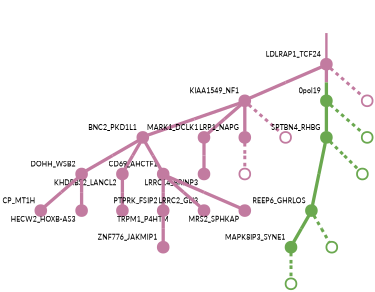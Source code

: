 strict digraph  {
graph[splines=false]; nodesep=0.7; rankdir=TB; ranksep=0.6; forcelabels=true; dpi=600; size=2.5;
0 [color="#c27ba0ff", fillcolor="#c27ba0ff", fixedsize=true, fontname=Lato, fontsize="12pt", height="0.25", label="", penwidth=3, shape=circle, style=filled, xlabel=LDLRAP1_TCF24];
3 [color="#c27ba0ff", fillcolor="#c27ba0ff", fixedsize=true, fontname=Lato, fontsize="12pt", height="0.25", label="", penwidth=3, shape=circle, style=filled, xlabel=KIAA1549_NF1];
19 [color="#6aa84fff", fillcolor="#6aa84fff", fixedsize=true, fontname=Lato, fontsize="12pt", height="0.25", label="", penwidth=3, shape=circle, style=filled, xlabel="0pol19"];
24 [color="#c27ba0ff", fillcolor="#c27ba0ff", fixedsize=true, fontname=Lato, fontsize="12pt", height="0.25", label="", penwidth=3, shape=circle, style=solid, xlabel=""];
1 [color="#6aa84fff", fillcolor="#6aa84fff", fixedsize=true, fontname=Lato, fontsize="12pt", height="0.25", label="", penwidth=3, shape=circle, style=filled, xlabel=REEP6_GHRLOS];
14 [color="#6aa84fff", fillcolor="#6aa84fff", fixedsize=true, fontname=Lato, fontsize="12pt", height="0.25", label="", penwidth=3, shape=circle, style=filled, xlabel=MAPK8IP3_SYNE1];
21 [color="#6aa84fff", fillcolor="#6aa84fff", fixedsize=true, fontname=Lato, fontsize="12pt", height="0.25", label="", penwidth=3, shape=circle, style=solid, xlabel=""];
2 [color="#6aa84fff", fillcolor="#6aa84fff", fixedsize=true, fontname=Lato, fontsize="12pt", height="0.25", label="", penwidth=3, shape=circle, style=filled, xlabel=SPTBN4_RHBG];
22 [color="#6aa84fff", fillcolor="#6aa84fff", fixedsize=true, fontname=Lato, fontsize="12pt", height="0.25", label="", penwidth=3, shape=circle, style=solid, xlabel=""];
5 [color="#c27ba0ff", fillcolor="#c27ba0ff", fixedsize=true, fontname=Lato, fontsize="12pt", height="0.25", label="", penwidth=3, shape=circle, style=filled, xlabel=BNC2_PKD1L1];
7 [color="#c27ba0ff", fillcolor="#c27ba0ff", fixedsize=true, fontname=Lato, fontsize="12pt", height="0.25", label="", penwidth=3, shape=circle, style=filled, xlabel=MARK1_DCLK1];
12 [color="#c27ba0ff", fillcolor="#c27ba0ff", fixedsize=true, fontname=Lato, fontsize="12pt", height="0.25", label="", penwidth=3, shape=circle, style=filled, xlabel=LRP1_NAPG];
25 [color="#c27ba0ff", fillcolor="#c27ba0ff", fixedsize=true, fontname=Lato, fontsize="12pt", height="0.25", label="", penwidth=3, shape=circle, style=solid, xlabel=""];
8 [color="#c27ba0ff", fillcolor="#c27ba0ff", fixedsize=true, fontname=Lato, fontsize="12pt", height="0.25", label="", penwidth=3, shape=circle, style=filled, xlabel=DOHH_WSB2];
9 [color="#c27ba0ff", fillcolor="#c27ba0ff", fixedsize=true, fontname=Lato, fontsize="12pt", height="0.25", label="", penwidth=3, shape=circle, style=filled, xlabel=KHDRBS2_LANCL2];
11 [color="#c27ba0ff", fillcolor="#c27ba0ff", fixedsize=true, fontname=Lato, fontsize="12pt", height="0.25", label="", penwidth=3, shape=circle, style=filled, xlabel=CD69_AHCTF1];
6 [color="#c27ba0ff", fillcolor="#c27ba0ff", fixedsize=true, fontname=Lato, fontsize="12pt", height="0.25", label="", penwidth=3, shape=circle, style=filled, xlabel=PTPRK_FSIP2];
13 [color="#c27ba0ff", fillcolor="#c27ba0ff", fixedsize=true, fontname=Lato, fontsize="12pt", height="0.25", label="", penwidth=3, shape=circle, style=filled, xlabel=ZNF776_JAKMIP1];
4 [color="#c27ba0ff", fillcolor="#c27ba0ff", fixedsize=true, fontname=Lato, fontsize="12pt", height="0.25", label="", penwidth=3, shape=circle, style=filled, xlabel=LRRC14_BRINP3];
10 [color="#c27ba0ff", fillcolor="#c27ba0ff", fixedsize=true, fontname=Lato, fontsize="12pt", height="0.25", label="", penwidth=3, shape=circle, style=filled, xlabel=CP_MT1H];
18 [color="#c27ba0ff", fillcolor="#c27ba0ff", fixedsize=true, fontname=Lato, fontsize="12pt", height="0.25", label="", penwidth=3, shape=circle, style=filled, xlabel="HECW2_HOXB-AS3"];
15 [color="#c27ba0ff", fillcolor="#c27ba0ff", fixedsize=true, fontname=Lato, fontsize="12pt", height="0.25", label="", penwidth=3, shape=circle, style=filled, xlabel=TRPM1_P4HTM];
16 [color="#c27ba0ff", fillcolor="#c27ba0ff", fixedsize=true, fontname=Lato, fontsize="12pt", height="0.25", label="", penwidth=3, shape=circle, style=filled, xlabel=LRRC2_GLI3];
17 [color="#c27ba0ff", fillcolor="#c27ba0ff", fixedsize=true, fontname=Lato, fontsize="12pt", height="0.25", label="", penwidth=3, shape=circle, style=filled, xlabel=MRS2_SPHKAP];
26 [color="#c27ba0ff", fillcolor="#c27ba0ff", fixedsize=true, fontname=Lato, fontsize="12pt", height="0.25", label="", penwidth=3, shape=circle, style=solid, xlabel=""];
23 [color="#6aa84fff", fillcolor="#6aa84fff", fixedsize=true, fontname=Lato, fontsize="12pt", height="0.25", label="", penwidth=3, shape=circle, style=solid, xlabel=""];
20 [color="#6aa84fff", fillcolor="#6aa84fff", fixedsize=true, fontname=Lato, fontsize="12pt", height="0.25", label="", penwidth=3, shape=circle, style=solid, xlabel=""];
normal [label="", penwidth=3, style=invis, xlabel=LDLRAP1_TCF24];
0 -> 3  [arrowsize=0, color="#c27ba0ff;0.5:#c27ba0ff", minlen="1.0", penwidth="5.5", style=solid];
0 -> 19  [arrowsize=0, color="#c27ba0ff;0.5:#6aa84fff", minlen="1.045454502105713", penwidth="5.5", style=solid];
0 -> 24  [arrowsize=0, color="#c27ba0ff;0.5:#c27ba0ff", minlen="1.045454502105713", penwidth=5, style=dashed];
3 -> 5  [arrowsize=0, color="#c27ba0ff;0.5:#c27ba0ff", minlen="1.3272727727890015", penwidth="5.5", style=solid];
3 -> 7  [arrowsize=0, color="#c27ba0ff;0.5:#c27ba0ff", minlen="1.2000000476837158", penwidth="5.5", style=solid];
3 -> 12  [arrowsize=0, color="#c27ba0ff;0.5:#c27ba0ff", minlen="1.1272727251052856", penwidth="5.5", style=solid];
3 -> 25  [arrowsize=0, color="#c27ba0ff;0.5:#c27ba0ff", minlen="1.045454502105713", penwidth=5, style=dashed];
19 -> 2  [arrowsize=0, color="#6aa84fff;0.5:#6aa84fff", minlen="1.0", penwidth="5.5", style=solid];
19 -> 20  [arrowsize=0, color="#6aa84fff;0.5:#6aa84fff", minlen="1.045454502105713", penwidth=5, style=dashed];
1 -> 14  [arrowsize=0, color="#6aa84fff;0.5:#6aa84fff", minlen="1.0", penwidth="5.5", style=solid];
1 -> 21  [arrowsize=0, color="#6aa84fff;0.5:#6aa84fff", minlen="1.045454502105713", penwidth=5, style=dashed];
14 -> 23  [arrowsize=0, color="#6aa84fff;0.5:#6aa84fff", minlen="1.045454502105713", penwidth=5, style=dashed];
2 -> 1  [arrowsize=0, color="#6aa84fff;0.5:#6aa84fff", minlen="2.745454788208008", penwidth="5.5", style=solid];
2 -> 22  [arrowsize=0, color="#6aa84fff;0.5:#6aa84fff", minlen="1.045454502105713", penwidth=5, style=dashed];
5 -> 8  [arrowsize=0, color="#c27ba0ff;0.5:#c27ba0ff", minlen="1.2000000476837158", penwidth="5.5", style=solid];
5 -> 9  [arrowsize=0, color="#c27ba0ff;0.5:#c27ba0ff", minlen="1.2000000476837158", penwidth="5.5", style=solid];
5 -> 11  [arrowsize=0, color="#c27ba0ff;0.5:#c27ba0ff", minlen="1.1454545259475708", penwidth="5.5", style=solid];
7 -> 4  [arrowsize=0, color="#c27ba0ff;0.5:#c27ba0ff", minlen="1.454545497894287", penwidth="5.5", style=solid];
12 -> 26  [arrowsize=0, color="#c27ba0ff;0.5:#c27ba0ff", minlen="1.045454502105713", penwidth=5, style=dashed];
8 -> 10  [arrowsize=0, color="#c27ba0ff;0.5:#c27ba0ff", minlen="1.163636326789856", penwidth="5.5", style=solid];
8 -> 18  [arrowsize=0, color="#c27ba0ff;0.5:#c27ba0ff", minlen="1.0909091234207153", penwidth="5.5", style=solid];
9 -> 15  [arrowsize=0, color="#c27ba0ff;0.5:#c27ba0ff", minlen="1.1090909242630005", penwidth="5.5", style=solid];
11 -> 6  [arrowsize=0, color="#c27ba0ff;0.5:#c27ba0ff", minlen="1.2909090518951416", penwidth="5.5", style=solid];
11 -> 16  [arrowsize=0, color="#c27ba0ff;0.5:#c27ba0ff", minlen="1.1090909242630005", penwidth="5.5", style=solid];
11 -> 17  [arrowsize=0, color="#c27ba0ff;0.5:#c27ba0ff", minlen="1.0909091234207153", penwidth="5.5", style=solid];
6 -> 13  [arrowsize=0, color="#c27ba0ff;0.5:#c27ba0ff", minlen="1.1272727251052856", penwidth="5.5", style=solid];
normal -> 0  [arrowsize=0, color="#c27ba0ff", label="", penwidth=4, style=solid];
}
